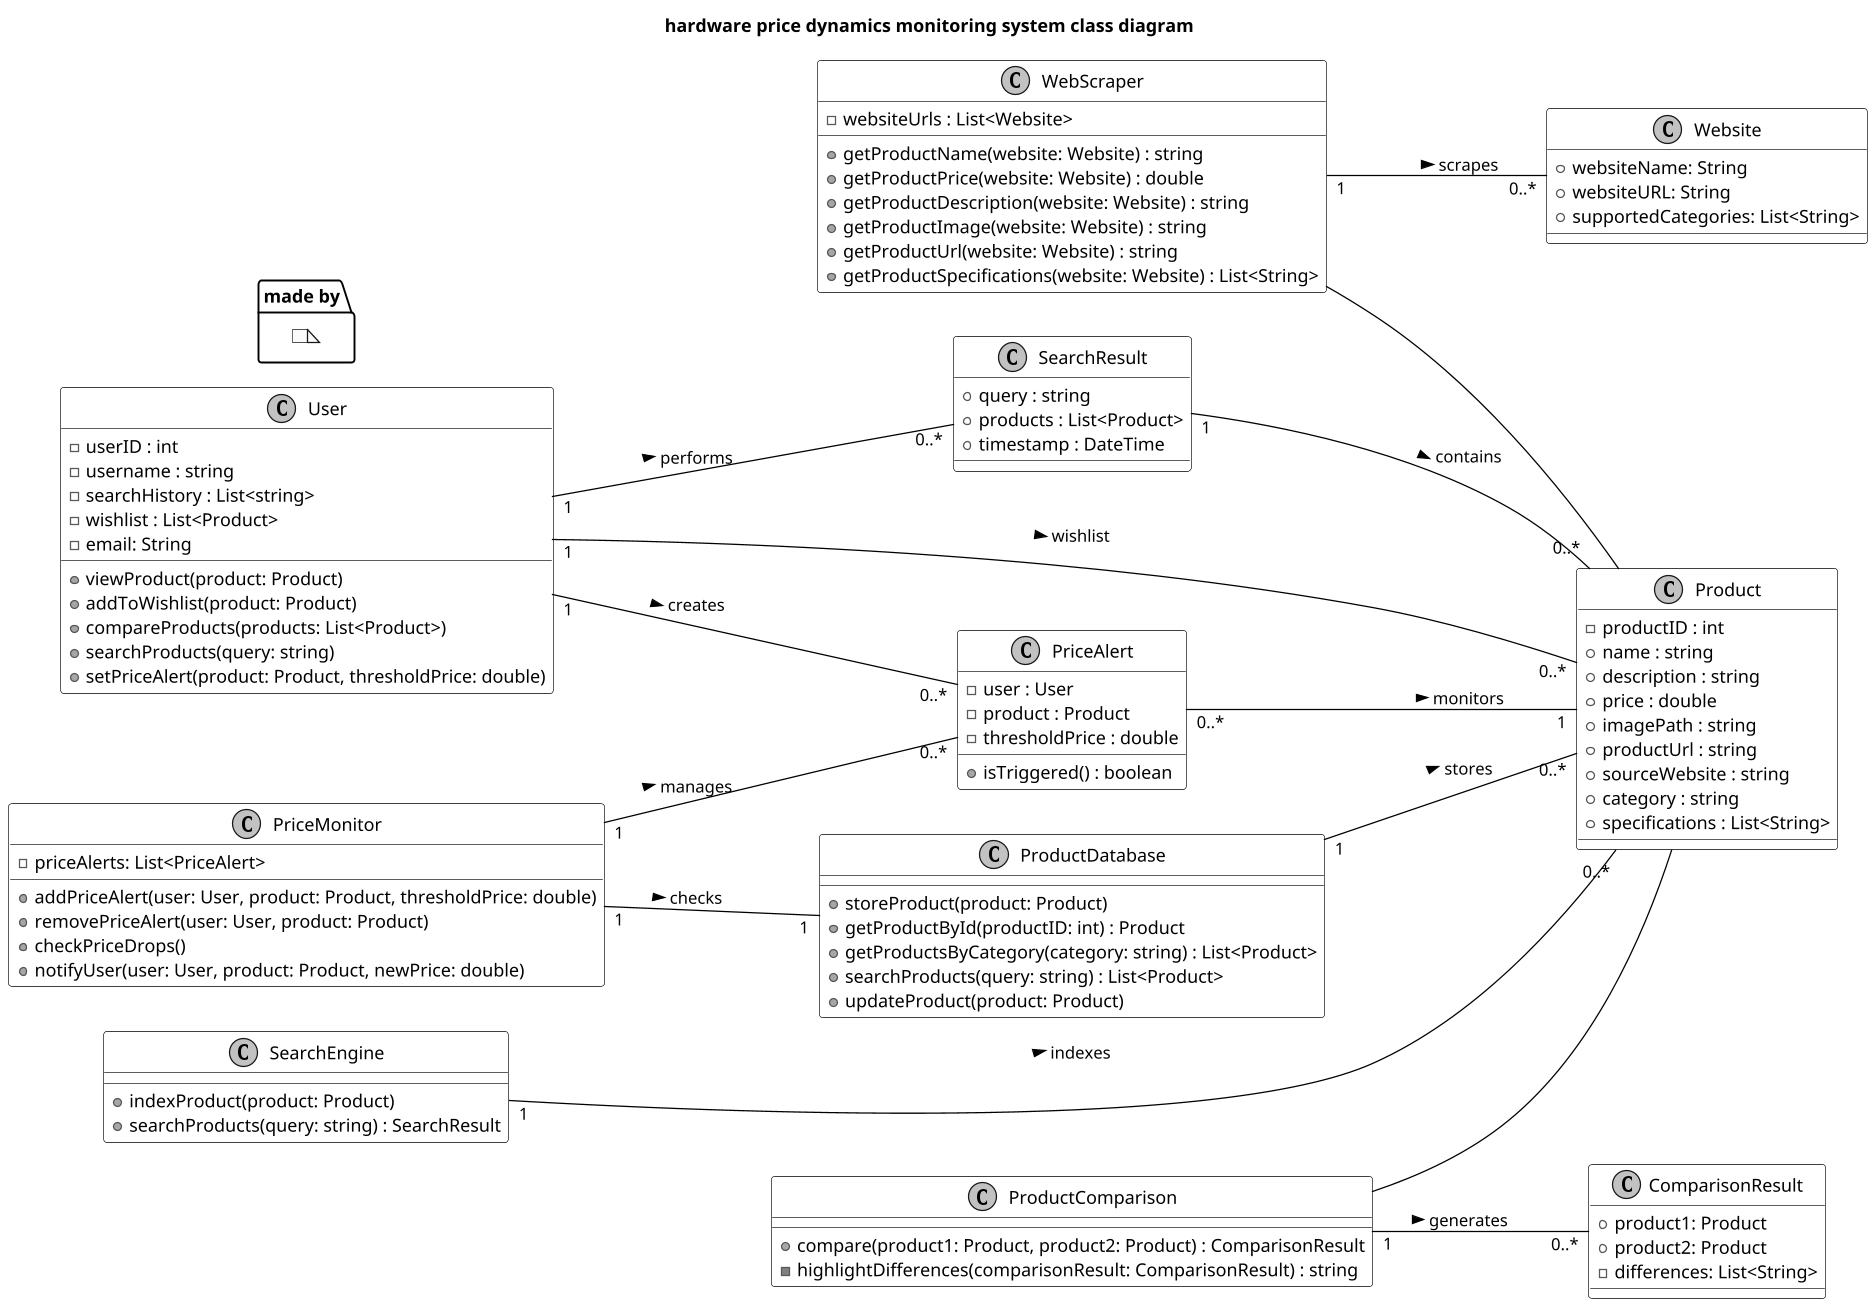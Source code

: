 @startuml
title hardware price dynamics monitoring system class diagram   
' --- Styling ---
skinparam {
  monochrome true
  class {
    BackgroundColor White
    BorderColor Black
    FontColor Black
    ArrowColor Black
  }
}

skinparam dpi 300
scale max 600 width

' --- Entities ---
class User {
  -userID : int
  -username : string
  -searchHistory : List<string>
  -wishlist : List<Product>
  -email: String
  +viewProduct(product: Product)
  +addToWishlist(product: Product)
  +compareProducts(products: List<Product>)
  +searchProducts(query: string)
  +setPriceAlert(product: Product, thresholdPrice: double)
}

class Product {
  -productID : int
  +name : string
  +description : string
  +price : double
  +imagePath : string
  +productUrl : string
  +sourceWebsite : string
  +category : string
  +specifications : List<String>
}

class SearchResult {
  +query : string
  +products : List<Product>
  +timestamp : DateTime
}

' --- Components ---
class WebScraper {
    -websiteUrls : List<Website>
    +getProductName(website: Website) : string
    +getProductPrice(website: Website) : double
    +getProductDescription(website: Website) : string
    +getProductImage(website: Website) : string
    +getProductUrl(website: Website) : string
    +getProductSpecifications(website: Website) : List<String>
}

class Website {
  +websiteName: String
  +websiteURL: String
  +supportedCategories: List<String>
}

class ProductDatabase {
  +storeProduct(product: Product)
  +getProductById(productID: int) : Product
  +getProductsByCategory(category: string) : List<Product>
  +searchProducts(query: string) : List<Product>
  +updateProduct(product: Product)
}

class SearchEngine {
  +indexProduct(product: Product)
  +searchProducts(query: string) : SearchResult
}

class ProductComparison {
  +compare(product1: Product, product2: Product) : ComparisonResult
  -highlightDifferences(comparisonResult: ComparisonResult) : string
}

class ComparisonResult {
  +product1: Product
  +product2: Product
  -differences: List<String>
}

' --- Price Monitoring Components ---
class PriceAlert {
  -user : User
  -product : Product
  -thresholdPrice : double
  +isTriggered() : boolean
}

class PriceMonitor {
  -priceAlerts: List<PriceAlert>
  +addPriceAlert(user: User, product: Product, thresholdPrice: double)
  +removePriceAlert(user: User, product: Product)
  +checkPriceDrops()
  +notifyUser(user: User, product: Product, newPrice: double)
}

' --- Relationships ---
User "1" -- "0..*" SearchResult : performs >
User "1" -- "0..*" Product : wishlist >
SearchResult "1" -- "0..*" Product : contains >
WebScraper "1" -- "0..*" Website : scrapes >
WebScraper -- Product
ProductDatabase "1" -- "0..*" Product : stores >
SearchEngine "1" -- "0..*" Product : indexes >
ProductComparison "1" -- "0..*" ComparisonResult : generates >
ProductComparison -- Product
User "1" -- "0..*" PriceAlert: creates >
PriceAlert "0..*" -- "1" Product: monitors >
PriceMonitor "1" -- "0..*" PriceAlert: manages >
PriceMonitor "1" -- "1" ProductDatabase: checks >

' --- Layout ---
left to right direction
WebScraper -[hidden] ProductDatabase
PriceMonitor -[hidden] SearchEngine

package "made by" {
      ' Use notes to represent team members
  note as N1

  end note
}
@enduml

